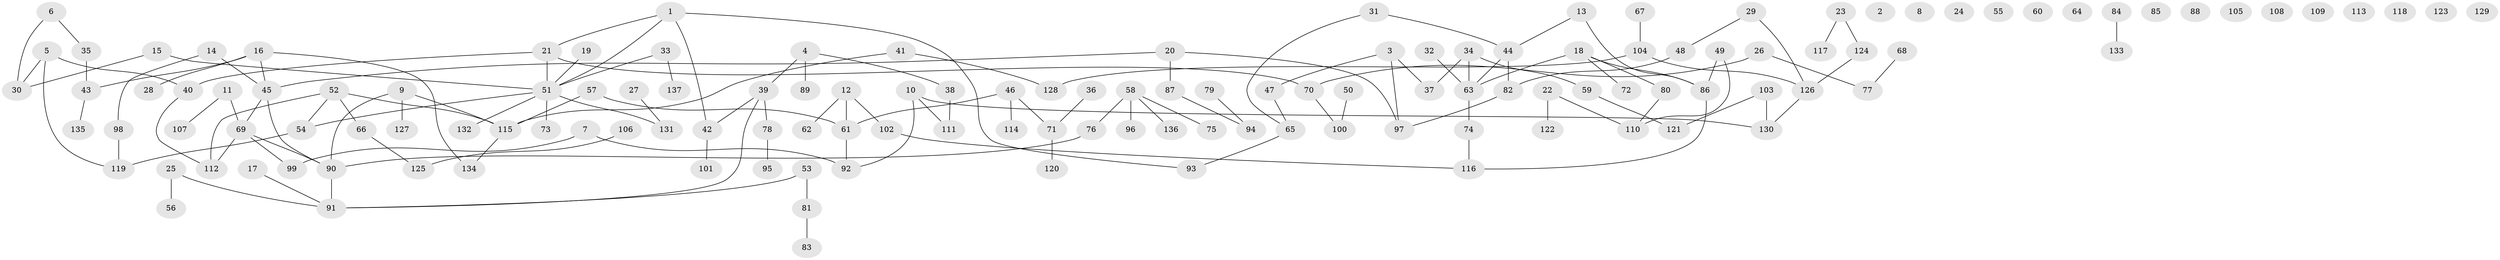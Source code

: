 // coarse degree distribution, {10: 0.010752688172043012, 0: 0.17204301075268819, 3: 0.15053763440860216, 4: 0.07526881720430108, 2: 0.26881720430107525, 6: 0.021505376344086023, 5: 0.06451612903225806, 1: 0.23655913978494625}
// Generated by graph-tools (version 1.1) at 2025/23/03/03/25 07:23:25]
// undirected, 137 vertices, 142 edges
graph export_dot {
graph [start="1"]
  node [color=gray90,style=filled];
  1;
  2;
  3;
  4;
  5;
  6;
  7;
  8;
  9;
  10;
  11;
  12;
  13;
  14;
  15;
  16;
  17;
  18;
  19;
  20;
  21;
  22;
  23;
  24;
  25;
  26;
  27;
  28;
  29;
  30;
  31;
  32;
  33;
  34;
  35;
  36;
  37;
  38;
  39;
  40;
  41;
  42;
  43;
  44;
  45;
  46;
  47;
  48;
  49;
  50;
  51;
  52;
  53;
  54;
  55;
  56;
  57;
  58;
  59;
  60;
  61;
  62;
  63;
  64;
  65;
  66;
  67;
  68;
  69;
  70;
  71;
  72;
  73;
  74;
  75;
  76;
  77;
  78;
  79;
  80;
  81;
  82;
  83;
  84;
  85;
  86;
  87;
  88;
  89;
  90;
  91;
  92;
  93;
  94;
  95;
  96;
  97;
  98;
  99;
  100;
  101;
  102;
  103;
  104;
  105;
  106;
  107;
  108;
  109;
  110;
  111;
  112;
  113;
  114;
  115;
  116;
  117;
  118;
  119;
  120;
  121;
  122;
  123;
  124;
  125;
  126;
  127;
  128;
  129;
  130;
  131;
  132;
  133;
  134;
  135;
  136;
  137;
  1 -- 21;
  1 -- 42;
  1 -- 51;
  1 -- 93;
  3 -- 37;
  3 -- 47;
  3 -- 97;
  4 -- 38;
  4 -- 39;
  4 -- 89;
  5 -- 30;
  5 -- 40;
  5 -- 119;
  6 -- 30;
  6 -- 35;
  7 -- 92;
  7 -- 99;
  9 -- 90;
  9 -- 115;
  9 -- 127;
  10 -- 92;
  10 -- 111;
  10 -- 130;
  11 -- 69;
  11 -- 107;
  12 -- 61;
  12 -- 62;
  12 -- 102;
  13 -- 44;
  13 -- 86;
  14 -- 45;
  14 -- 98;
  15 -- 30;
  15 -- 51;
  16 -- 28;
  16 -- 43;
  16 -- 45;
  16 -- 134;
  17 -- 91;
  18 -- 63;
  18 -- 72;
  18 -- 80;
  18 -- 86;
  19 -- 51;
  20 -- 45;
  20 -- 87;
  20 -- 97;
  21 -- 40;
  21 -- 51;
  21 -- 70;
  22 -- 110;
  22 -- 122;
  23 -- 117;
  23 -- 124;
  25 -- 56;
  25 -- 91;
  26 -- 70;
  26 -- 77;
  27 -- 131;
  29 -- 48;
  29 -- 126;
  31 -- 44;
  31 -- 65;
  32 -- 63;
  33 -- 51;
  33 -- 137;
  34 -- 37;
  34 -- 59;
  34 -- 63;
  35 -- 43;
  36 -- 71;
  38 -- 111;
  39 -- 42;
  39 -- 78;
  39 -- 91;
  40 -- 112;
  41 -- 115;
  41 -- 128;
  42 -- 101;
  43 -- 135;
  44 -- 63;
  44 -- 82;
  45 -- 69;
  45 -- 90;
  46 -- 61;
  46 -- 71;
  46 -- 114;
  47 -- 65;
  48 -- 82;
  49 -- 86;
  49 -- 110;
  50 -- 100;
  51 -- 54;
  51 -- 73;
  51 -- 131;
  51 -- 132;
  52 -- 54;
  52 -- 66;
  52 -- 112;
  52 -- 115;
  53 -- 81;
  53 -- 91;
  54 -- 119;
  57 -- 61;
  57 -- 115;
  58 -- 75;
  58 -- 76;
  58 -- 96;
  58 -- 136;
  59 -- 121;
  61 -- 92;
  63 -- 74;
  65 -- 93;
  66 -- 125;
  67 -- 104;
  68 -- 77;
  69 -- 90;
  69 -- 99;
  69 -- 112;
  70 -- 100;
  71 -- 120;
  74 -- 116;
  76 -- 90;
  78 -- 95;
  79 -- 94;
  80 -- 110;
  81 -- 83;
  82 -- 97;
  84 -- 133;
  86 -- 116;
  87 -- 94;
  90 -- 91;
  98 -- 119;
  102 -- 116;
  103 -- 121;
  103 -- 130;
  104 -- 126;
  104 -- 128;
  106 -- 125;
  115 -- 134;
  124 -- 126;
  126 -- 130;
}
